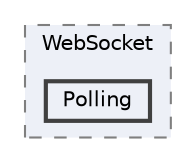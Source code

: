 digraph "C:/Users/adenf/RiderProjects/Openlabs.Mgcxm/Openlabs.Mgcxm/Net/WebSocket/Polling"
{
 // LATEX_PDF_SIZE
  bgcolor="transparent";
  edge [fontname=Helvetica,fontsize=10,labelfontname=Helvetica,labelfontsize=10];
  node [fontname=Helvetica,fontsize=10,shape=box,height=0.2,width=0.4];
  compound=true
  subgraph clusterdir_1cfa03ed7aef5a97ccf4a17251fb3e8e {
    graph [ bgcolor="#edf0f7", pencolor="grey50", label="WebSocket", fontname=Helvetica,fontsize=10 style="filled,dashed", URL="dir_1cfa03ed7aef5a97ccf4a17251fb3e8e.html",tooltip=""]
  dir_c683476ab0526b216b9c743ef26940c7 [label="Polling", fillcolor="#edf0f7", color="grey25", style="filled,bold", URL="dir_c683476ab0526b216b9c743ef26940c7.html",tooltip=""];
  }
}
